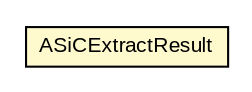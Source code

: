 #!/usr/local/bin/dot
#
# Class diagram 
# Generated by UMLGraph version R5_6-24-gf6e263 (http://www.umlgraph.org/)
#

digraph G {
	edge [fontname="arial",fontsize=10,labelfontname="arial",labelfontsize=10];
	node [fontname="arial",fontsize=10,shape=plaintext];
	nodesep=0.25;
	ranksep=0.5;
	// eu.europa.esig.dss.asic.ASiCExtractResult
	c110228 [label=<<table title="eu.europa.esig.dss.asic.ASiCExtractResult" border="0" cellborder="1" cellspacing="0" cellpadding="2" port="p" bgcolor="lemonChiffon" href="./ASiCExtractResult.html">
		<tr><td><table border="0" cellspacing="0" cellpadding="1">
<tr><td align="center" balign="center"> ASiCExtractResult </td></tr>
		</table></td></tr>
		</table>>, URL="./ASiCExtractResult.html", fontname="arial", fontcolor="black", fontsize=10.0];
}

